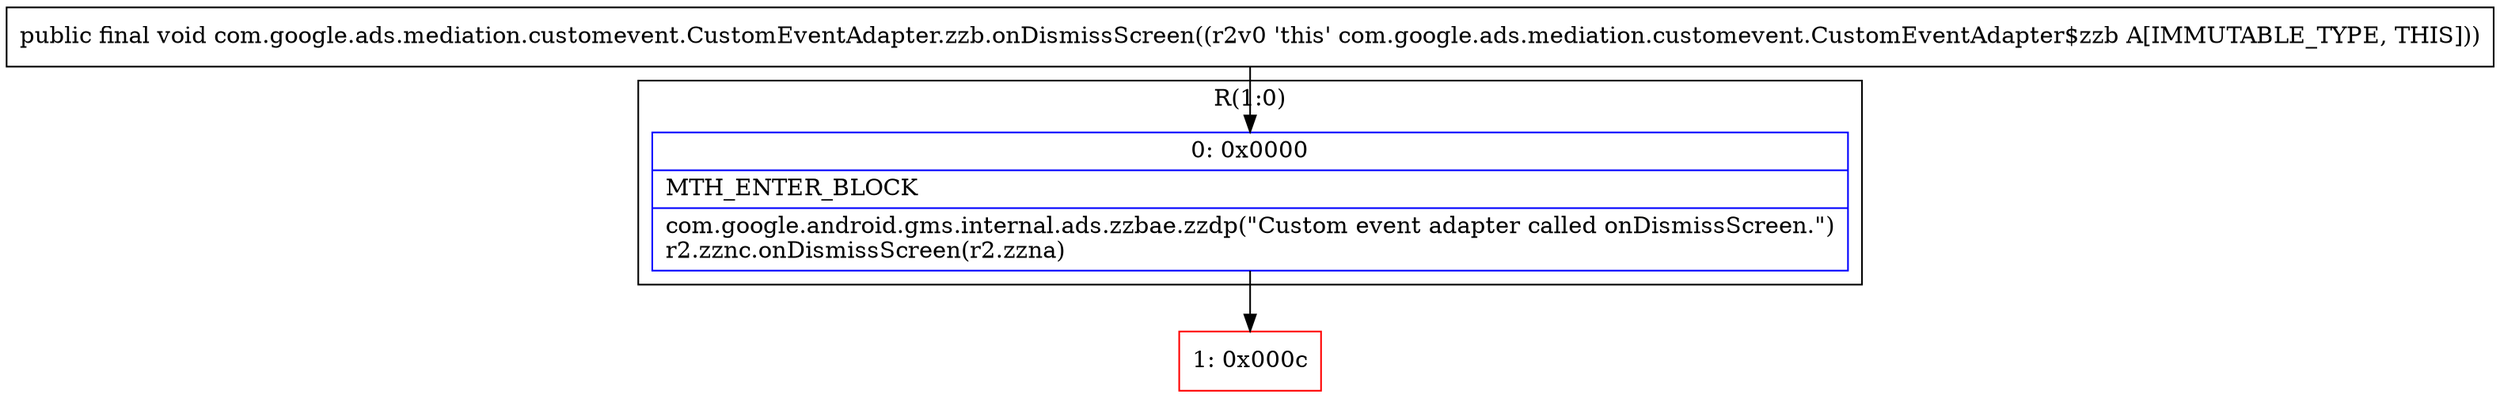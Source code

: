 digraph "CFG forcom.google.ads.mediation.customevent.CustomEventAdapter.zzb.onDismissScreen()V" {
subgraph cluster_Region_1319137910 {
label = "R(1:0)";
node [shape=record,color=blue];
Node_0 [shape=record,label="{0\:\ 0x0000|MTH_ENTER_BLOCK\l|com.google.android.gms.internal.ads.zzbae.zzdp(\"Custom event adapter called onDismissScreen.\")\lr2.zznc.onDismissScreen(r2.zzna)\l}"];
}
Node_1 [shape=record,color=red,label="{1\:\ 0x000c}"];
MethodNode[shape=record,label="{public final void com.google.ads.mediation.customevent.CustomEventAdapter.zzb.onDismissScreen((r2v0 'this' com.google.ads.mediation.customevent.CustomEventAdapter$zzb A[IMMUTABLE_TYPE, THIS])) }"];
MethodNode -> Node_0;
Node_0 -> Node_1;
}

